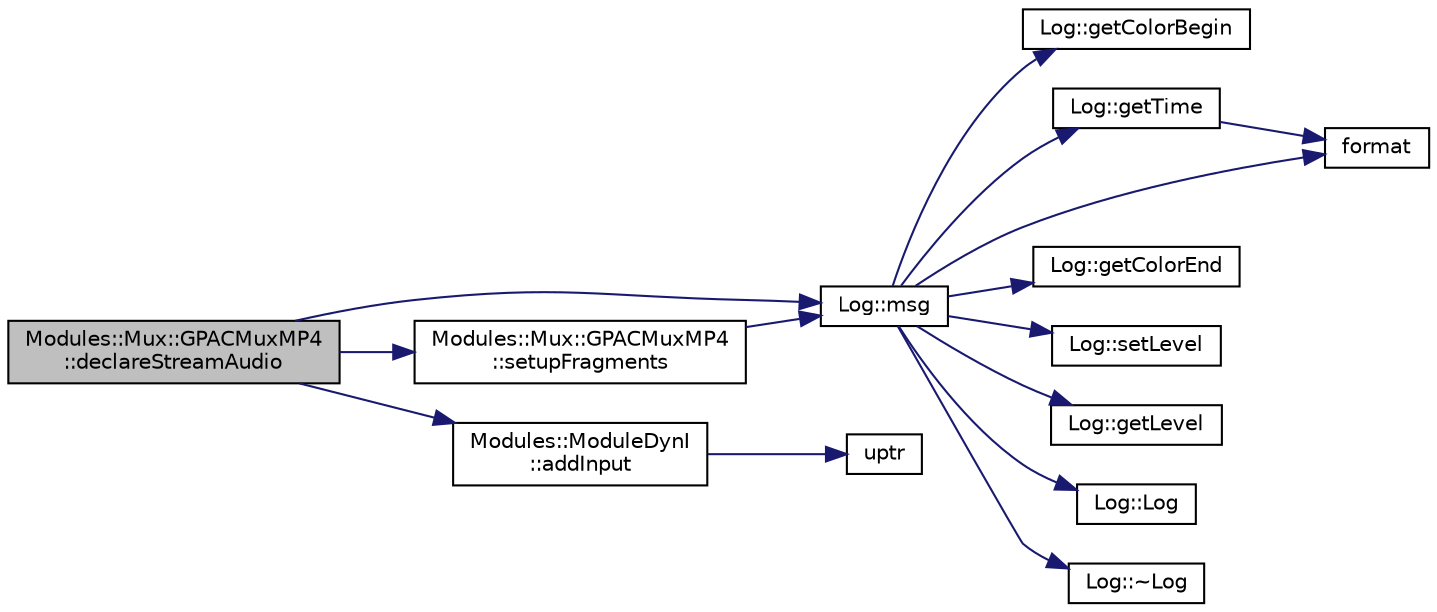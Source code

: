 digraph "Modules::Mux::GPACMuxMP4::declareStreamAudio"
{
 // INTERACTIVE_SVG=YES
  edge [fontname="Helvetica",fontsize="10",labelfontname="Helvetica",labelfontsize="10"];
  node [fontname="Helvetica",fontsize="10",shape=record];
  rankdir="LR";
  Node1 [label="Modules::Mux::GPACMuxMP4\l::declareStreamAudio",height=0.2,width=0.4,color="black", fillcolor="grey75", style="filled", fontcolor="black"];
  Node1 -> Node2 [color="midnightblue",fontsize="10",style="solid",fontname="Helvetica"];
  Node2 [label="Log::msg",height=0.2,width=0.4,color="black", fillcolor="white", style="filled",URL="$class_log.html#a84056ae8f88a105f7b5fa3770f2f15d8"];
  Node2 -> Node3 [color="midnightblue",fontsize="10",style="solid",fontname="Helvetica"];
  Node3 [label="Log::getColorBegin",height=0.2,width=0.4,color="black", fillcolor="white", style="filled",URL="$class_log.html#a00080fae9f969e7c3eff2f40c7211cb3"];
  Node2 -> Node4 [color="midnightblue",fontsize="10",style="solid",fontname="Helvetica"];
  Node4 [label="Log::getTime",height=0.2,width=0.4,color="black", fillcolor="white", style="filled",URL="$class_log.html#a1e8efa09c5b342ba1f9ba6d13811fa14"];
  Node4 -> Node5 [color="midnightblue",fontsize="10",style="solid",fontname="Helvetica"];
  Node5 [label="format",height=0.2,width=0.4,color="black", fillcolor="white", style="filled",URL="$format_8hpp.html#a3aca22086b5c6398b980286ac7dd89ad"];
  Node2 -> Node5 [color="midnightblue",fontsize="10",style="solid",fontname="Helvetica"];
  Node2 -> Node6 [color="midnightblue",fontsize="10",style="solid",fontname="Helvetica"];
  Node6 [label="Log::getColorEnd",height=0.2,width=0.4,color="black", fillcolor="white", style="filled",URL="$class_log.html#a1a3e0507d4f5f0486dc7fa8d98954941"];
  Node2 -> Node7 [color="midnightblue",fontsize="10",style="solid",fontname="Helvetica"];
  Node7 [label="Log::setLevel",height=0.2,width=0.4,color="black", fillcolor="white", style="filled",URL="$class_log.html#a64a94fff24e5ed45a1d627d3709b6e52"];
  Node2 -> Node8 [color="midnightblue",fontsize="10",style="solid",fontname="Helvetica"];
  Node8 [label="Log::getLevel",height=0.2,width=0.4,color="black", fillcolor="white", style="filled",URL="$class_log.html#a8def54b27ed38887e1fd074c2ea18a82"];
  Node2 -> Node9 [color="midnightblue",fontsize="10",style="solid",fontname="Helvetica"];
  Node9 [label="Log::Log",height=0.2,width=0.4,color="black", fillcolor="white", style="filled",URL="$class_log.html#af6071a60aa52b6c1b511f99b4bc1b8fe"];
  Node2 -> Node10 [color="midnightblue",fontsize="10",style="solid",fontname="Helvetica"];
  Node10 [label="Log::~Log",height=0.2,width=0.4,color="black", fillcolor="white", style="filled",URL="$class_log.html#a0fbfda88fbee5027c89f6eb121059360"];
  Node1 -> Node11 [color="midnightblue",fontsize="10",style="solid",fontname="Helvetica"];
  Node11 [label="Modules::Mux::GPACMuxMP4\l::setupFragments",height=0.2,width=0.4,color="black", fillcolor="white", style="filled",URL="$class_modules_1_1_mux_1_1_g_p_a_c_mux_m_p4.html#a9728df71b886c32c16873c00e38888af"];
  Node11 -> Node2 [color="midnightblue",fontsize="10",style="solid",fontname="Helvetica"];
  Node1 -> Node12 [color="midnightblue",fontsize="10",style="solid",fontname="Helvetica"];
  Node12 [label="Modules::ModuleDynI\l::addInput",height=0.2,width=0.4,color="black", fillcolor="white", style="filled",URL="$class_modules_1_1_module_dyn_i.html#ae71f2fbca12dfc39a9057d4f73a2ab8b"];
  Node12 -> Node13 [color="midnightblue",fontsize="10",style="solid",fontname="Helvetica"];
  Node13 [label="uptr",height=0.2,width=0.4,color="black", fillcolor="white", style="filled",URL="$tools_8hpp.html#a61a0866ea29f447bc7a060aa5e6f1622"];
}
